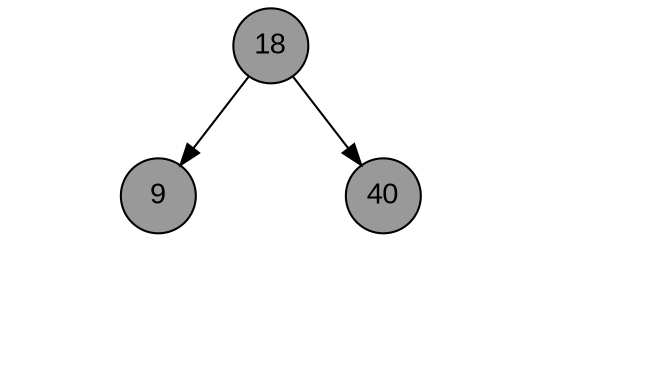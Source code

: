 digraph BST {
  node [fontname="Arial", shape=circle, fixedsize=true];
  18 [fillcolor=grey60 style=filled]
  9 [fillcolor=grey60 style=filled]
  18 -> 9;
  9 [fillcolor=grey60 style=filled]
  null0 [ label="X", style="invis"];
  9 -> null0 [style=invis];
  null1 [ label="X", style="invis"];
  9 [fillcolor=grey60 style=filled]
  null2 [ label="X", style="invis"];
  9 -> null2 [ style=invis ];
  18 [fillcolor=grey60 style=filled]
	40 [fillcolor=grey60 style=filled];
  18 -> 40;
  null4 [ label="X", style="invis"];
  40 -> null4 [ style=invis ];
  null9 [ label="X", style="invis"];
  40 -> null9 [style=invis];
  null6 [ label="X", style="invis"];
  40 -> null6[ style=invis ];
  null7 [ label="X", style="invis"];
  40 -> null7[ style=invis ];
  null8 [ label="X", style="invis"];
}
